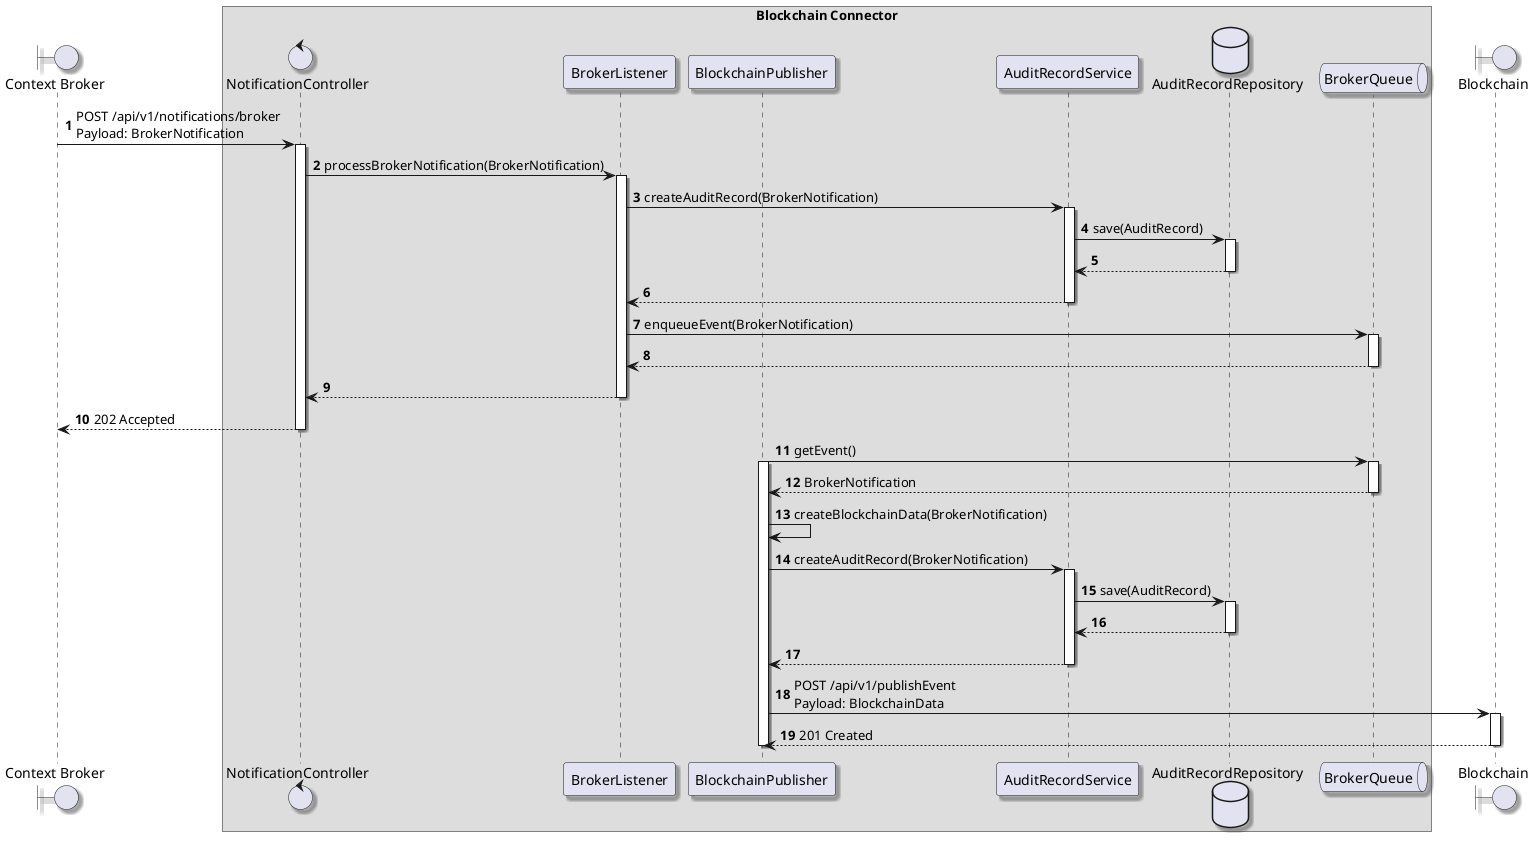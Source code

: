 @startuml
'https://plantuml.com/sequence-diagram

'---------- Configuration ----------'

autonumber
skinparam boxPadding 20
skinparam shadowing true

'------------- Headers -------------'

boundary "Context Broker" as context_broker

box "Blockchain Connector"
    control "NotificationController" as controller
    participant "BrokerListener" as broker_listener
    participant "BlockchainPublisher" as blockchain_publisher
    participant "AuditRecordService" as audit_record_service
    database "AuditRecordRepository" as audit_record_repository
    queue "BrokerQueue" as broker_queue
end box

boundary "Blockchain" as blockchain

'------------- Diagram -------------'

context_broker -> controller++: POST /api/v1/notifications/broker \nPayload: BrokerNotification
    controller -> broker_listener++: processBrokerNotification(BrokerNotification)
        broker_listener -> audit_record_service++: createAuditRecord(BrokerNotification)
            audit_record_service -> audit_record_repository++: save(AuditRecord)
            return
        return
        broker_listener -> broker_queue++: enqueueEvent(BrokerNotification)
        return
    return
return 202 Accepted

blockchain_publisher -> broker_queue++: getEvent()
activate blockchain_publisher
return BrokerNotification

blockchain_publisher -> blockchain_publisher: createBlockchainData(BrokerNotification)
blockchain_publisher -> audit_record_service++: createAuditRecord(BrokerNotification)
    audit_record_service -> audit_record_repository++: save(AuditRecord)
    return
return
blockchain_publisher -> blockchain++: POST /api/v1/publishEvent \nPayload: BlockchainData
return 201 Created
deactivate blockchain_publisher



@enduml
